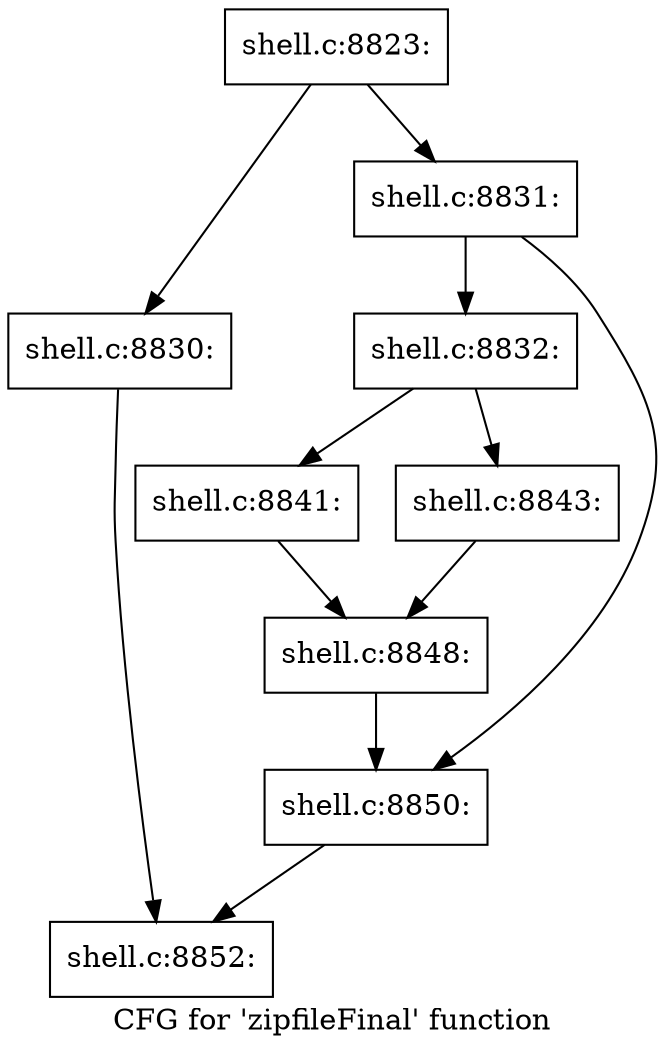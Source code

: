 digraph "CFG for 'zipfileFinal' function" {
	label="CFG for 'zipfileFinal' function";

	Node0x560276979150 [shape=record,label="{shell.c:8823:}"];
	Node0x560276979150 -> Node0x560276bdb0f0;
	Node0x560276979150 -> Node0x560276bdb140;
	Node0x560276bdb0f0 [shape=record,label="{shell.c:8830:}"];
	Node0x560276bdb0f0 -> Node0x560276bbd5e0;
	Node0x560276bdb140 [shape=record,label="{shell.c:8831:}"];
	Node0x560276bdb140 -> Node0x560276bdb540;
	Node0x560276bdb140 -> Node0x560276bdb590;
	Node0x560276bdb540 [shape=record,label="{shell.c:8832:}"];
	Node0x560276bdb540 -> Node0x560276bddae0;
	Node0x560276bdb540 -> Node0x560276bddb80;
	Node0x560276bddae0 [shape=record,label="{shell.c:8841:}"];
	Node0x560276bddae0 -> Node0x560276bddb30;
	Node0x560276bddb80 [shape=record,label="{shell.c:8843:}"];
	Node0x560276bddb80 -> Node0x560276bddb30;
	Node0x560276bddb30 [shape=record,label="{shell.c:8848:}"];
	Node0x560276bddb30 -> Node0x560276bdb590;
	Node0x560276bdb590 [shape=record,label="{shell.c:8850:}"];
	Node0x560276bdb590 -> Node0x560276bbd5e0;
	Node0x560276bbd5e0 [shape=record,label="{shell.c:8852:}"];
}

